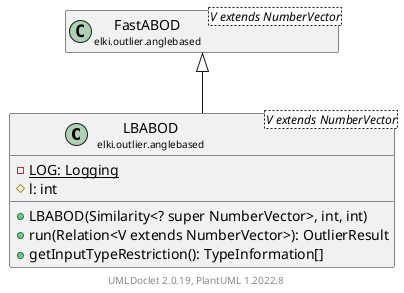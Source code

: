 @startuml
    remove .*\.(Instance|Par|Parameterizer|Factory)$
    set namespaceSeparator none
    hide empty fields
    hide empty methods

    class "<size:14>LBABOD\n<size:10>elki.outlier.anglebased" as elki.outlier.anglebased.LBABOD<V extends NumberVector> [[LBABOD.html]] {
        {static} -LOG: Logging
        #l: int
        +LBABOD(Similarity<? super NumberVector>, int, int)
        +run(Relation<V extends NumberVector>): OutlierResult
        +getInputTypeRestriction(): TypeInformation[]
    }

    class "<size:14>FastABOD\n<size:10>elki.outlier.anglebased" as elki.outlier.anglebased.FastABOD<V extends NumberVector> [[FastABOD.html]]
    class "<size:14>LBABOD.Par\n<size:10>elki.outlier.anglebased" as elki.outlier.anglebased.LBABOD.Par<V extends NumberVector> [[LBABOD.Par.html]]

    elki.outlier.anglebased.FastABOD <|-- elki.outlier.anglebased.LBABOD
    elki.outlier.anglebased.LBABOD +-- elki.outlier.anglebased.LBABOD.Par

    center footer UMLDoclet 2.0.19, PlantUML 1.2022.8
@enduml
